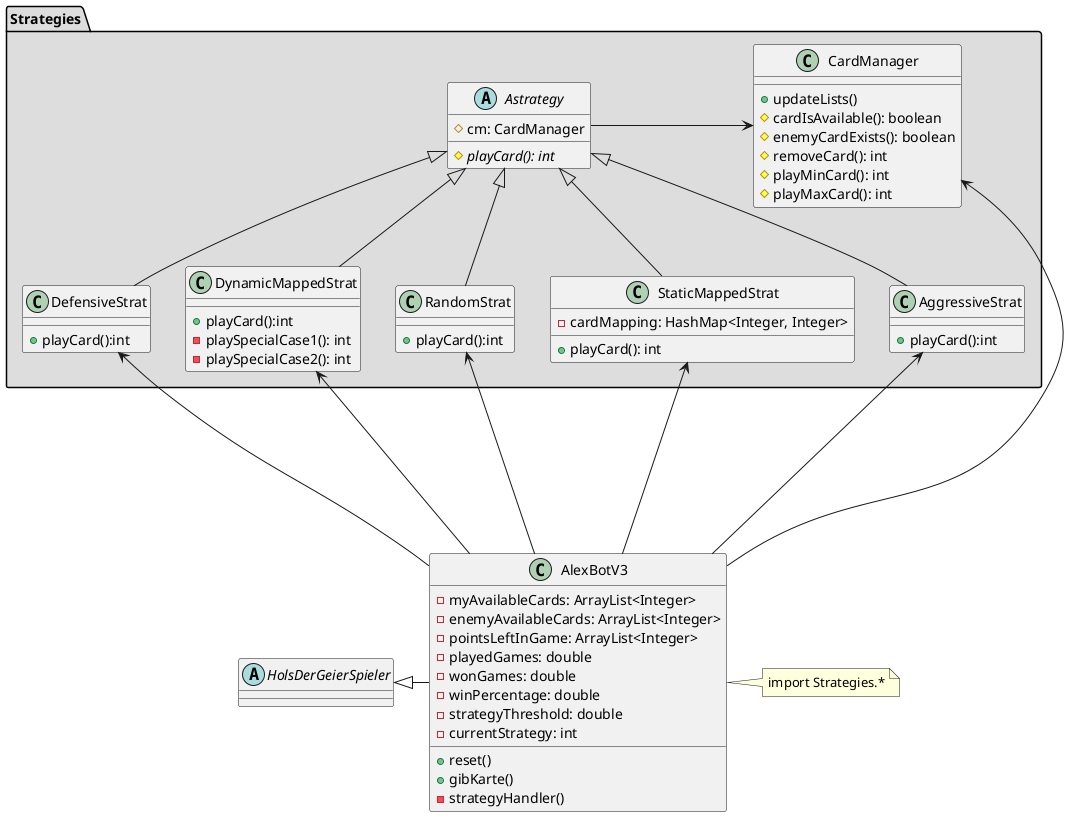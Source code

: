 //TODO: Erstmal copy as PlantUML Server Link, danach BIld kopieren
@startuml
'https://plantuml.com/class-diagram

abstract class HolsDerGeierSpieler


class AlexBotV3{
    - myAvailableCards: ArrayList<Integer>
    - enemyAvailableCards: ArrayList<Integer>
    - pointsLeftInGame: ArrayList<Integer>
    - playedGames: double
    - wonGames: double
    - winPercentage: double
    - strategyThreshold: double
    - currentStrategy: int
    + reset()
    + gibKarte()
    - strategyHandler()
}
class AlexBotV3
note right: import Strategies.*

package "Strategies" #DDDDDD{
    abstract class Astrategy{
         # cm: CardManager
         # {abstract} playCard(): int
    }
    class CardManager{
        + updateLists()
        # cardIsAvailable(): boolean
        # enemyCardExists(): boolean
        # removeCard(): int
        # playMinCard(): int
        # playMaxCard(): int
    }

    class AggressiveStrat{
        + playCard():int
     }
    class DefensiveStrat{
        + playCard():int
    }
    class DynamicMappedStrat{
        + playCard():int
        - playSpecialCase1(): int
        - playSpecialCase2(): int
    }
    class RandomStrat{
        + playCard():int
    }
    class StaticMappedStrat{
        - cardMapping: HashMap<Integer, Integer>
        + playCard(): int
    }
}

HolsDerGeierSpieler <|- AlexBotV3
CardManager<-Astrategy
CardManager <----- AlexBotV3
Astrategy <|-- AggressiveStrat
Astrategy <|-- DefensiveStrat
Astrategy <|-- DynamicMappedStrat
Astrategy <|-- StaticMappedStrat
Astrategy <|-- RandomStrat
AggressiveStrat <--- AlexBotV3
DefensiveStrat <--- AlexBotV3
DynamicMappedStrat <--- AlexBotV3
StaticMappedStrat <--- AlexBotV3
RandomStrat <--- AlexBotV3

@enduml